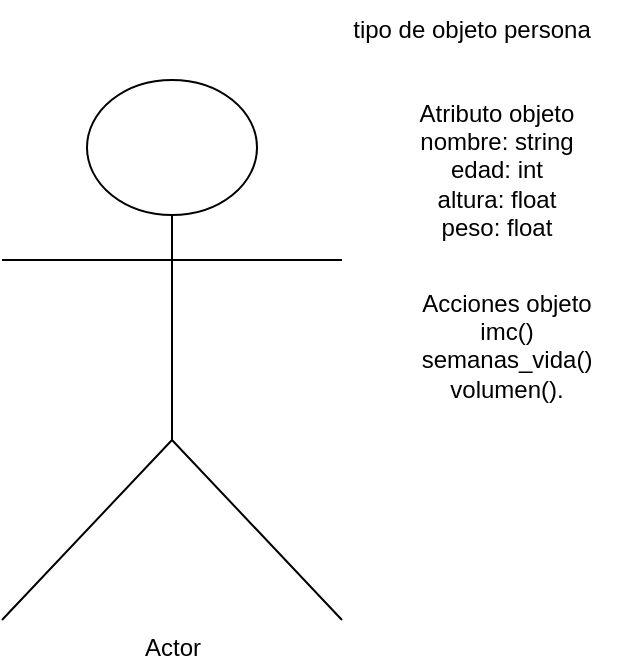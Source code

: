 <mxfile>
    <diagram id="5an6YiWVioy47pXISv_M" name="Page-1">
        <mxGraphModel dx="493" dy="475" grid="1" gridSize="10" guides="1" tooltips="1" connect="1" arrows="1" fold="1" page="1" pageScale="1" pageWidth="850" pageHeight="1100" math="0" shadow="0">
            <root>
                <mxCell id="0"/>
                <mxCell id="1" parent="0"/>
                <mxCell id="2" value="Actor" style="shape=umlActor;verticalLabelPosition=bottom;verticalAlign=top;html=1;outlineConnect=0;" vertex="1" parent="1">
                    <mxGeometry x="40" y="50" width="170" height="270" as="geometry"/>
                </mxCell>
                <mxCell id="3" value="tipo de objeto persona" style="text;html=1;align=center;verticalAlign=middle;whiteSpace=wrap;rounded=0;" vertex="1" parent="1">
                    <mxGeometry x="200" y="10" width="150" height="30" as="geometry"/>
                </mxCell>
                <mxCell id="5" value="Atributo objeto&lt;div&gt;nombre: string&lt;/div&gt;&lt;div&gt;edad: int&lt;/div&gt;&lt;div&gt;altura: float&lt;/div&gt;&lt;div&gt;peso: float&lt;/div&gt;" style="text;html=1;align=center;verticalAlign=middle;whiteSpace=wrap;rounded=0;" vertex="1" parent="1">
                    <mxGeometry x="225" y="60" width="125" height="70" as="geometry"/>
                </mxCell>
                <mxCell id="9" value="&lt;font style=&quot;color: light-dark(rgb(0, 0, 0), rgb(255, 255, 255));&quot;&gt;Acciones objeto&lt;/font&gt;&lt;div&gt;&lt;font style=&quot;color: light-dark(rgb(0, 0, 0), rgb(255, 255, 255));&quot;&gt;imc()&lt;/font&gt;&lt;/div&gt;&lt;div&gt;&lt;font style=&quot;color: light-dark(rgb(0, 0, 0), rgb(255, 255, 255));&quot;&gt;semanas_vida()&lt;/font&gt;&lt;/div&gt;&lt;div&gt;&lt;font style=&quot;color: light-dark(rgb(0, 0, 0), rgb(255, 255, 255));&quot;&gt;volumen().&lt;br&gt;&lt;/font&gt;&lt;div&gt;&lt;br&gt;&lt;/div&gt;&lt;/div&gt;" style="text;html=1;align=center;verticalAlign=middle;whiteSpace=wrap;rounded=0;" vertex="1" parent="1">
                    <mxGeometry x="225" y="150" width="135" height="80" as="geometry"/>
                </mxCell>
            </root>
        </mxGraphModel>
    </diagram>
</mxfile>